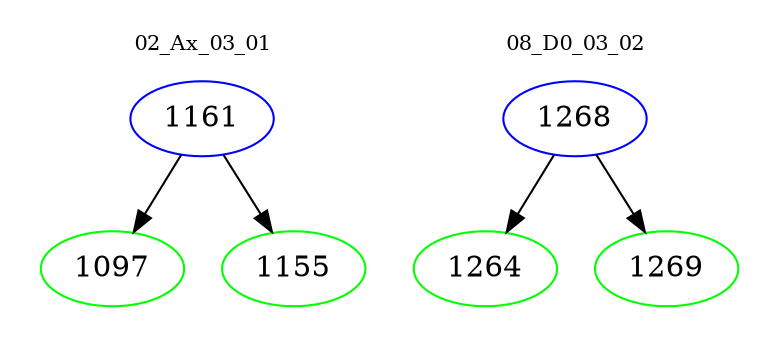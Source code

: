 digraph{
subgraph cluster_0 {
color = white
label = "02_Ax_03_01";
fontsize=10;
T0_1161 [label="1161", color="blue"]
T0_1161 -> T0_1097 [color="black"]
T0_1097 [label="1097", color="green"]
T0_1161 -> T0_1155 [color="black"]
T0_1155 [label="1155", color="green"]
}
subgraph cluster_1 {
color = white
label = "08_D0_03_02";
fontsize=10;
T1_1268 [label="1268", color="blue"]
T1_1268 -> T1_1264 [color="black"]
T1_1264 [label="1264", color="green"]
T1_1268 -> T1_1269 [color="black"]
T1_1269 [label="1269", color="green"]
}
}
